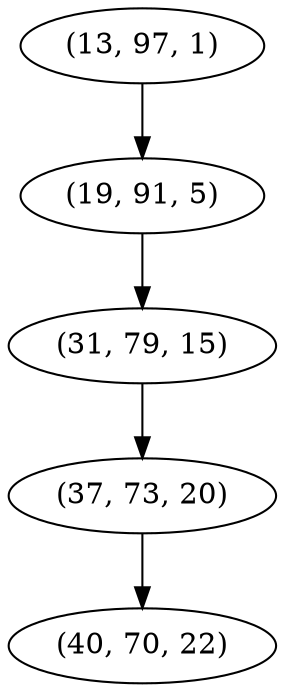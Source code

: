digraph tree {
    "(13, 97, 1)";
    "(19, 91, 5)";
    "(31, 79, 15)";
    "(37, 73, 20)";
    "(40, 70, 22)";
    "(13, 97, 1)" -> "(19, 91, 5)";
    "(19, 91, 5)" -> "(31, 79, 15)";
    "(31, 79, 15)" -> "(37, 73, 20)";
    "(37, 73, 20)" -> "(40, 70, 22)";
}
